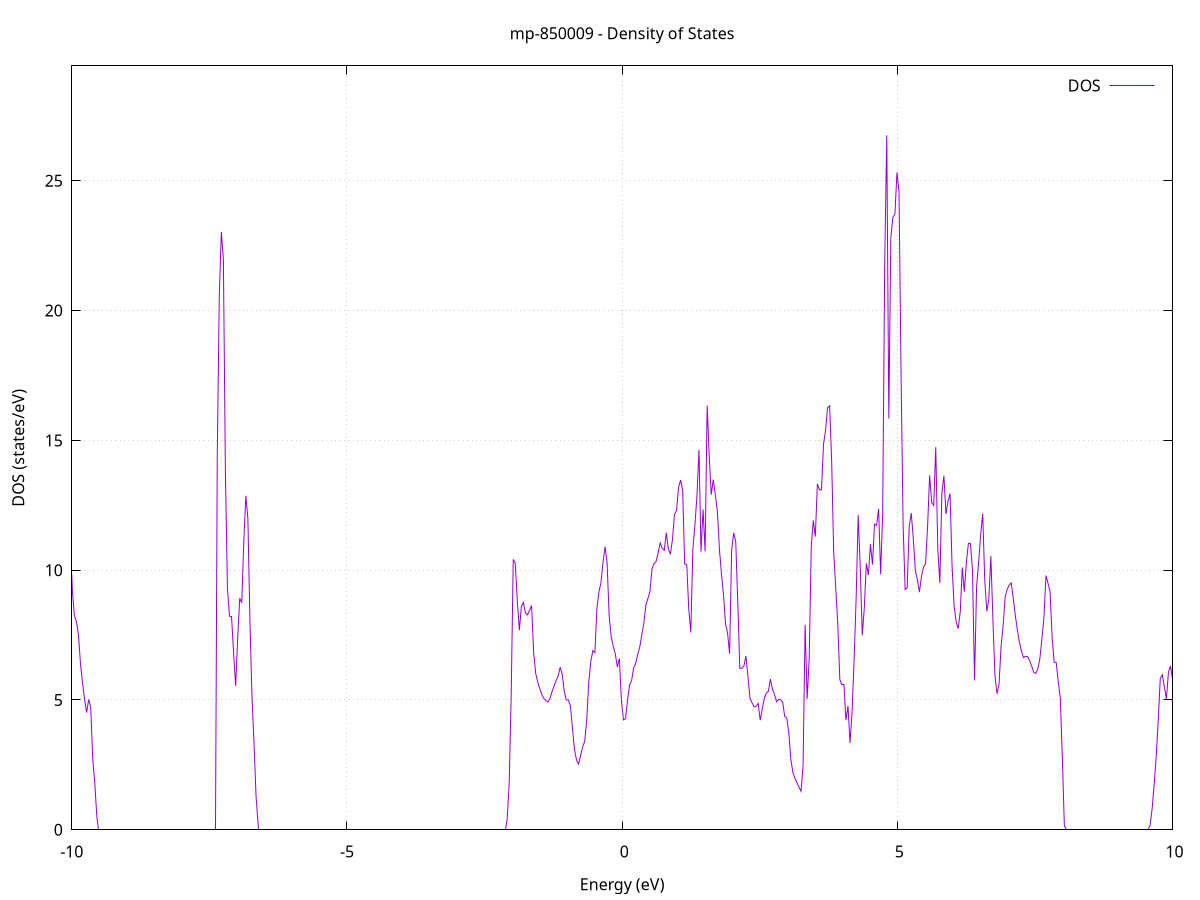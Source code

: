 set title 'mp-850009 - Density of States'
set xlabel 'Energy (eV)'
set ylabel 'DOS (states/eV)'
set grid
set xrange [-10:10]
set yrange [0:29.426]
set xzeroaxis lt -1
set terminal png size 800,600
set output 'mp-850009_dos_gnuplot.png'
plot '-' using 1:2 with lines title 'DOS'
-51.157800 0.000000
-51.120700 0.000000
-51.083600 0.000000
-51.046500 0.000000
-51.009400 0.000000
-50.972300 0.000000
-50.935200 0.000000
-50.898100 0.000000
-50.861100 0.000000
-50.824000 0.000000
-50.786900 0.000000
-50.749800 0.000000
-50.712700 0.000000
-50.675600 0.000000
-50.638500 0.000000
-50.601400 0.000000
-50.564300 0.000000
-50.527300 0.000000
-50.490200 0.000000
-50.453100 0.000000
-50.416000 0.000000
-50.378900 0.000000
-50.341800 0.000000
-50.304700 0.000000
-50.267600 0.000000
-50.230600 0.000000
-50.193500 0.000000
-50.156400 0.000000
-50.119300 0.000000
-50.082200 0.000000
-50.045100 0.000000
-50.008000 0.000000
-49.970900 0.000000
-49.933800 0.000000
-49.896800 0.000000
-49.859700 0.000000
-49.822600 0.000000
-49.785500 0.000000
-49.748400 0.000000
-49.711300 0.000000
-49.674200 0.000000
-49.637100 0.000000
-49.600100 0.000000
-49.563000 0.000000
-49.525900 0.000000
-49.488800 0.000000
-49.451700 0.000000
-49.414600 0.000000
-49.377500 0.000000
-49.340400 0.000000
-49.303300 0.000000
-49.266300 0.000000
-49.229200 0.000000
-49.192100 0.000000
-49.155000 0.000000
-49.117900 0.000000
-49.080800 0.000000
-49.043700 0.000000
-49.006600 0.000000
-48.969600 0.000000
-48.932500 0.000000
-48.895400 0.000000
-48.858300 0.000000
-48.821200 0.000000
-48.784100 0.000000
-48.747000 0.000000
-48.709900 0.000000
-48.672900 0.000000
-48.635800 0.000000
-48.598700 0.000000
-48.561600 0.000000
-48.524500 0.000000
-48.487400 0.000000
-48.450300 0.000000
-48.413200 0.000000
-48.376100 0.000000
-48.339100 0.000000
-48.302000 0.000000
-48.264900 0.000000
-48.227800 0.000000
-48.190700 0.000000
-48.153600 0.000000
-48.116500 0.000000
-48.079400 0.000000
-48.042400 0.000000
-48.005300 0.000000
-47.968200 0.000000
-47.931100 0.000000
-47.894000 0.000000
-47.856900 0.000000
-47.819800 0.000000
-47.782700 410.278800
-47.745600 0.000000
-47.708600 0.000000
-47.671500 0.000000
-47.634400 0.000000
-47.597300 0.000000
-47.560200 0.000000
-47.523100 0.000000
-47.486000 0.000000
-47.448900 0.000000
-47.411900 0.000000
-47.374800 0.000000
-47.337700 0.000000
-47.300600 0.000000
-47.263500 0.000000
-47.226400 0.000000
-47.189300 0.000000
-47.152200 0.000000
-47.115200 0.000000
-47.078100 0.000000
-47.041000 0.000000
-47.003900 0.000000
-46.966800 0.000000
-46.929700 0.000000
-46.892600 0.000000
-46.855500 0.000000
-46.818400 0.000000
-46.781400 0.000000
-46.744300 0.000000
-46.707200 0.000000
-46.670100 0.000000
-46.633000 0.000000
-46.595900 0.000000
-46.558800 0.000000
-46.521700 0.000000
-46.484700 0.000000
-46.447600 0.000000
-46.410500 0.000000
-46.373400 0.000000
-46.336300 0.000000
-46.299200 0.000000
-46.262100 0.000000
-46.225000 0.000000
-46.187900 0.000000
-46.150900 0.000000
-46.113800 0.000000
-46.076700 0.000000
-46.039600 0.000000
-46.002500 0.000000
-45.965400 0.000000
-45.928300 0.000000
-45.891200 0.000000
-45.854200 0.000000
-45.817100 0.000000
-45.780000 0.000000
-45.742900 0.000000
-45.705800 0.000000
-45.668700 0.000000
-45.631600 0.000000
-45.594500 0.000000
-45.557400 0.000000
-45.520400 0.000000
-45.483300 0.000000
-45.446200 0.000000
-45.409100 0.000000
-45.372000 0.000000
-45.334900 0.000000
-45.297800 0.000000
-45.260700 0.000000
-45.223700 0.000000
-45.186600 0.000000
-45.149500 0.000000
-45.112400 0.000000
-45.075300 0.000000
-45.038200 0.000000
-45.001100 0.000000
-44.964000 0.000000
-44.927000 0.000000
-44.889900 0.000000
-44.852800 0.000000
-44.815700 0.000000
-44.778600 0.000000
-44.741500 0.000000
-44.704400 0.000000
-44.667300 0.000000
-44.630200 0.000000
-44.593200 0.000000
-44.556100 0.000000
-44.519000 0.000000
-44.481900 0.000000
-44.444800 0.000000
-44.407700 0.000000
-44.370600 0.000000
-44.333500 0.000000
-44.296500 0.000000
-44.259400 0.000000
-44.222300 0.000000
-44.185200 0.000000
-44.148100 0.000000
-44.111000 0.000000
-44.073900 0.000000
-44.036800 0.000000
-43.999700 0.000000
-43.962700 0.000000
-43.925600 0.000000
-43.888500 0.000000
-43.851400 0.000000
-43.814300 0.000000
-43.777200 0.000000
-43.740100 0.000000
-43.703000 0.000000
-43.666000 0.000000
-43.628900 0.000000
-43.591800 0.000000
-43.554700 0.000000
-43.517600 0.000000
-43.480500 0.000000
-43.443400 0.000000
-43.406300 0.000000
-43.369300 0.000000
-43.332200 0.000000
-43.295100 0.000000
-43.258000 0.000000
-43.220900 0.000000
-43.183800 0.000000
-43.146700 0.000000
-43.109600 0.000000
-43.072500 0.000000
-43.035500 0.000000
-42.998400 0.000000
-42.961300 0.000000
-42.924200 0.000000
-42.887100 0.000000
-42.850000 0.000000
-42.812900 0.000000
-42.775800 0.000000
-42.738800 0.000000
-42.701700 0.000000
-42.664600 0.000000
-42.627500 0.000000
-42.590400 0.000000
-42.553300 0.000000
-42.516200 0.000000
-42.479100 0.000000
-42.442000 0.000000
-42.405000 0.000000
-42.367900 0.000000
-42.330800 0.000000
-42.293700 0.000000
-42.256600 0.000000
-42.219500 0.000000
-42.182400 0.000000
-42.145300 0.000000
-42.108300 0.000000
-42.071200 0.000000
-42.034100 0.000000
-41.997000 0.000000
-41.959900 0.000000
-41.922800 0.000000
-41.885700 0.000000
-41.848600 0.000000
-41.811500 0.000000
-41.774500 0.000000
-41.737400 0.000000
-41.700300 0.000000
-41.663200 0.000000
-41.626100 0.000000
-41.589000 0.000000
-41.551900 0.000000
-41.514800 0.000000
-41.477800 0.000000
-41.440700 0.000000
-41.403600 0.000000
-41.366500 0.000000
-41.329400 0.000000
-41.292300 0.000000
-41.255200 0.000000
-41.218100 0.000000
-41.181100 0.000000
-41.144000 0.000000
-41.106900 0.000000
-41.069800 0.000000
-41.032700 0.000000
-40.995600 0.000000
-40.958500 0.000000
-40.921400 0.000000
-40.884300 0.000000
-40.847300 0.000000
-40.810200 0.000000
-40.773100 0.000000
-40.736000 0.000000
-40.698900 0.000000
-40.661800 0.000000
-40.624700 0.000000
-40.587600 0.000000
-40.550600 0.000000
-40.513500 0.000000
-40.476400 0.000000
-40.439300 0.000000
-40.402200 0.000000
-40.365100 0.000000
-40.328000 0.000000
-40.290900 0.000000
-40.253800 0.000000
-40.216800 0.000000
-40.179700 0.000000
-40.142600 0.000000
-40.105500 0.000000
-40.068400 0.000000
-40.031300 0.000000
-39.994200 0.000000
-39.957100 0.000000
-39.920100 0.000000
-39.883000 0.000000
-39.845900 0.000000
-39.808800 0.000000
-39.771700 0.000000
-39.734600 0.000000
-39.697500 0.000000
-39.660400 0.000000
-39.623300 0.000000
-39.586300 0.000000
-39.549200 0.000000
-39.512100 0.000000
-39.475000 0.000000
-39.437900 0.000000
-39.400800 0.000000
-39.363700 0.000000
-39.326600 0.000000
-39.289600 0.000000
-39.252500 0.000000
-39.215400 0.000000
-39.178300 0.000000
-39.141200 0.000000
-39.104100 0.000000
-39.067000 0.000000
-39.029900 0.000000
-38.992900 0.000000
-38.955800 0.000000
-38.918700 0.000000
-38.881600 0.000000
-38.844500 0.000000
-38.807400 0.000000
-38.770300 0.000000
-38.733200 0.000000
-38.696100 0.000000
-38.659100 0.000000
-38.622000 0.000000
-38.584900 0.000000
-38.547800 0.000000
-38.510700 0.000000
-38.473600 0.000000
-38.436500 0.000000
-38.399400 0.000000
-38.362400 0.000000
-38.325300 0.000000
-38.288200 0.000000
-38.251100 0.000000
-38.214000 0.000000
-38.176900 0.000000
-38.139800 0.000000
-38.102700 0.000000
-38.065600 0.000000
-38.028600 0.000000
-37.991500 0.000000
-37.954400 0.000000
-37.917300 0.000000
-37.880200 0.000000
-37.843100 0.000000
-37.806000 0.000000
-37.768900 0.000000
-37.731900 0.000000
-37.694800 0.000000
-37.657700 0.000000
-37.620600 0.000000
-37.583500 0.000000
-37.546400 0.000000
-37.509300 0.000000
-37.472200 0.000000
-37.435200 0.000000
-37.398100 0.000000
-37.361000 0.000000
-37.323900 0.000000
-37.286800 0.000000
-37.249700 0.000000
-37.212600 0.000000
-37.175500 0.000000
-37.138400 0.000000
-37.101400 0.000000
-37.064300 0.000000
-37.027200 0.000000
-36.990100 0.000000
-36.953000 0.000000
-36.915900 0.000000
-36.878800 0.000000
-36.841700 0.000000
-36.804700 0.000000
-36.767600 0.000000
-36.730500 0.000000
-36.693400 0.000000
-36.656300 0.000000
-36.619200 0.000000
-36.582100 0.000000
-36.545000 0.000000
-36.507900 0.000000
-36.470900 0.000000
-36.433800 0.000000
-36.396700 0.000000
-36.359600 0.000000
-36.322500 0.000000
-36.285400 0.000000
-36.248300 0.000000
-36.211200 0.000000
-36.174200 0.000000
-36.137100 0.000000
-36.100000 0.000000
-36.062900 0.000000
-36.025800 0.000000
-35.988700 0.000000
-35.951600 0.000000
-35.914500 0.000000
-35.877400 0.000000
-35.840400 0.000000
-35.803300 0.000000
-35.766200 0.000000
-35.729100 0.000000
-35.692000 0.000000
-35.654900 0.000000
-35.617800 0.000000
-35.580700 0.000000
-35.543700 0.000000
-35.506600 0.000000
-35.469500 0.000000
-35.432400 0.000000
-35.395300 0.000000
-35.358200 0.000000
-35.321100 0.000000
-35.284000 0.000000
-35.247000 0.000000
-35.209900 0.000000
-35.172800 0.000000
-35.135700 0.000000
-35.098600 0.000000
-35.061500 0.000000
-35.024400 0.000000
-34.987300 0.000000
-34.950200 0.000000
-34.913200 0.000000
-34.876100 0.000000
-34.839000 0.000000
-34.801900 0.000000
-34.764800 0.000000
-34.727700 0.000000
-34.690600 0.000000
-34.653500 0.000000
-34.616500 0.000000
-34.579400 0.000000
-34.542300 0.000000
-34.505200 0.000000
-34.468100 0.000000
-34.431000 0.000000
-34.393900 0.000000
-34.356800 0.000000
-34.319700 0.000000
-34.282700 0.000000
-34.245600 0.000000
-34.208500 0.000000
-34.171400 0.000000
-34.134300 0.000000
-34.097200 0.000000
-34.060100 0.000000
-34.023000 0.000000
-33.986000 0.000000
-33.948900 0.000000
-33.911800 0.000000
-33.874700 0.000000
-33.837600 0.000000
-33.800500 0.000000
-33.763400 0.000000
-33.726300 0.000000
-33.689300 0.000000
-33.652200 0.000000
-33.615100 0.000000
-33.578000 0.000000
-33.540900 0.000000
-33.503800 0.000000
-33.466700 0.000000
-33.429600 0.000000
-33.392500 0.000000
-33.355500 0.000000
-33.318400 0.000000
-33.281300 0.000000
-33.244200 0.000000
-33.207100 0.000000
-33.170000 0.000000
-33.132900 0.000000
-33.095800 0.000000
-33.058800 0.000000
-33.021700 0.000000
-32.984600 0.000000
-32.947500 0.000000
-32.910400 0.000000
-32.873300 0.000000
-32.836200 0.000000
-32.799100 0.000000
-32.762000 0.000000
-32.725000 0.000000
-32.687900 0.000000
-32.650800 0.000000
-32.613700 0.000000
-32.576600 0.000000
-32.539500 0.000000
-32.502400 0.000000
-32.465300 0.000000
-32.428300 0.000000
-32.391200 0.000000
-32.354100 0.000000
-32.317000 0.000000
-32.279900 0.000000
-32.242800 0.000000
-32.205700 0.000000
-32.168600 0.000000
-32.131500 0.000000
-32.094500 0.000000
-32.057400 0.000000
-32.020300 0.000000
-31.983200 0.000000
-31.946100 0.000000
-31.909000 0.000000
-31.871900 0.000000
-31.834800 0.000000
-31.797800 0.000000
-31.760700 0.000000
-31.723600 0.000000
-31.686500 0.000000
-31.649400 0.000000
-31.612300 0.000000
-31.575200 0.000000
-31.538100 0.000000
-31.501100 0.000000
-31.464000 0.000000
-31.426900 0.000000
-31.389800 0.000000
-31.352700 0.000000
-31.315600 0.000000
-31.278500 0.000000
-31.241400 0.000000
-31.204300 0.000000
-31.167300 0.000000
-31.130200 0.000000
-31.093100 0.000000
-31.056000 0.000000
-31.018900 0.000000
-30.981800 0.000000
-30.944700 0.000000
-30.907600 0.000000
-30.870600 0.000000
-30.833500 0.000000
-30.796400 0.000000
-30.759300 0.000000
-30.722200 0.000000
-30.685100 0.000000
-30.648000 0.000000
-30.610900 0.000000
-30.573800 0.000000
-30.536800 0.000000
-30.499700 0.000000
-30.462600 0.000000
-30.425500 0.000000
-30.388400 0.000000
-30.351300 0.000000
-30.314200 0.000000
-30.277100 0.000000
-30.240100 0.000000
-30.203000 0.000000
-30.165900 0.000000
-30.128800 0.000000
-30.091700 0.000000
-30.054600 0.000000
-30.017500 0.000000
-29.980400 0.000000
-29.943300 0.000000
-29.906300 0.000000
-29.869200 0.000000
-29.832100 0.000000
-29.795000 0.000000
-29.757900 0.000000
-29.720800 0.000000
-29.683700 0.000000
-29.646600 0.000000
-29.609600 0.000000
-29.572500 0.000000
-29.535400 0.000000
-29.498300 0.000000
-29.461200 0.000000
-29.424100 0.000000
-29.387000 0.000000
-29.349900 0.000000
-29.312900 0.000000
-29.275800 0.000000
-29.238700 0.000000
-29.201600 0.000000
-29.164500 0.000000
-29.127400 0.000000
-29.090300 0.000000
-29.053200 0.000000
-29.016100 0.000000
-28.979100 0.000000
-28.942000 0.000000
-28.904900 0.000000
-28.867800 0.000000
-28.830700 0.000000
-28.793600 0.000000
-28.756500 0.000000
-28.719400 0.000000
-28.682400 0.000000
-28.645300 0.000000
-28.608200 0.000000
-28.571100 0.000000
-28.534000 0.000000
-28.496900 0.000000
-28.459800 0.000000
-28.422700 0.000000
-28.385600 0.000000
-28.348600 0.000000
-28.311500 0.000000
-28.274400 0.000000
-28.237300 0.000000
-28.200200 0.000000
-28.163100 0.000000
-28.126000 0.000000
-28.088900 0.000000
-28.051900 0.000000
-28.014800 0.000000
-27.977700 0.000000
-27.940600 0.000000
-27.903500 0.000000
-27.866400 0.000000
-27.829300 0.000000
-27.792200 0.000000
-27.755200 0.000000
-27.718100 0.000000
-27.681000 0.000000
-27.643900 0.000000
-27.606800 0.000000
-27.569700 0.000000
-27.532600 0.000000
-27.495500 0.000000
-27.458400 0.000000
-27.421400 0.000000
-27.384300 0.000000
-27.347200 0.000000
-27.310100 0.000000
-27.273000 0.000000
-27.235900 0.000000
-27.198800 0.000000
-27.161700 0.000000
-27.124700 0.000000
-27.087600 0.000000
-27.050500 0.000000
-27.013400 0.000000
-26.976300 0.000000
-26.939200 0.000000
-26.902100 0.000000
-26.865000 0.000000
-26.827900 0.000000
-26.790900 0.000000
-26.753800 0.000000
-26.716700 0.000000
-26.679600 0.000000
-26.642500 0.000000
-26.605400 0.000000
-26.568300 0.000000
-26.531200 0.000000
-26.494200 0.000000
-26.457100 0.000000
-26.420000 0.000000
-26.382900 0.000000
-26.345800 0.000000
-26.308700 0.000000
-26.271600 0.000000
-26.234500 0.000000
-26.197400 0.000000
-26.160400 0.000000
-26.123300 0.000000
-26.086200 0.000000
-26.049100 0.000000
-26.012000 0.000000
-25.974900 0.000000
-25.937800 0.000000
-25.900700 0.000000
-25.863700 0.000000
-25.826600 0.000000
-25.789500 0.000000
-25.752400 0.000000
-25.715300 0.000000
-25.678200 0.000000
-25.641100 0.000000
-25.604000 0.000000
-25.567000 0.000000
-25.529900 0.000000
-25.492800 0.000000
-25.455700 0.000000
-25.418600 0.000000
-25.381500 0.000000
-25.344400 0.000000
-25.307300 0.000000
-25.270200 0.000000
-25.233200 0.000000
-25.196100 0.000000
-25.159000 0.000000
-25.121900 0.000000
-25.084800 0.000000
-25.047700 0.000000
-25.010600 0.000000
-24.973500 0.000000
-24.936500 0.000000
-24.899400 0.000000
-24.862300 0.000000
-24.825200 0.000000
-24.788100 0.000000
-24.751000 0.000000
-24.713900 0.000000
-24.676800 0.000000
-24.639700 0.000000
-24.602700 0.000000
-24.565600 0.000000
-24.528500 0.000000
-24.491400 0.000000
-24.454300 0.000000
-24.417200 0.000000
-24.380100 0.000000
-24.343000 0.000000
-24.306000 0.000000
-24.268900 0.000000
-24.231800 0.000000
-24.194700 0.000000
-24.157600 0.000000
-24.120500 0.000000
-24.083400 0.000000
-24.046300 0.000000
-24.009300 0.000000
-23.972200 0.000000
-23.935100 0.000000
-23.898000 0.000000
-23.860900 0.000000
-23.823800 0.000000
-23.786700 0.000000
-23.749600 0.000000
-23.712500 0.000000
-23.675500 0.000000
-23.638400 0.000000
-23.601300 0.000000
-23.564200 0.000000
-23.527100 0.000000
-23.490000 0.000000
-23.452900 0.000000
-23.415800 0.000000
-23.378800 0.000000
-23.341700 0.000000
-23.304600 0.000000
-23.267500 0.000000
-23.230400 0.000000
-23.193300 0.000000
-23.156200 0.000000
-23.119100 0.000000
-23.082000 0.000000
-23.045000 0.000000
-23.007900 0.000000
-22.970800 0.000000
-22.933700 0.000000
-22.896600 0.000000
-22.859500 0.000000
-22.822400 0.000000
-22.785300 0.000000
-22.748300 0.000000
-22.711200 0.000000
-22.674100 0.000000
-22.637000 0.000000
-22.599900 0.000000
-22.562800 0.000000
-22.525700 0.000000
-22.488600 0.000000
-22.451500 0.000000
-22.414500 0.000000
-22.377400 0.000000
-22.340300 0.000000
-22.303200 0.000000
-22.266100 0.000000
-22.229000 0.000000
-22.191900 0.000000
-22.154800 0.000000
-22.117800 0.000000
-22.080700 0.000000
-22.043600 0.000000
-22.006500 0.000000
-21.969400 0.000000
-21.932300 0.000000
-21.895200 0.000000
-21.858100 0.000000
-21.821100 0.000000
-21.784000 0.000000
-21.746900 0.000000
-21.709800 0.000000
-21.672700 0.000000
-21.635600 0.000000
-21.598500 0.000000
-21.561400 0.000000
-21.524300 0.000000
-21.487300 0.000000
-21.450200 0.000000
-21.413100 0.000000
-21.376000 0.000000
-21.338900 0.000000
-21.301800 0.000000
-21.264700 0.000000
-21.227600 0.000000
-21.190600 0.000000
-21.153500 0.000000
-21.116400 0.000000
-21.079300 0.000000
-21.042200 0.000000
-21.005100 0.000000
-20.968000 0.000000
-20.930900 0.000000
-20.893800 0.000000
-20.856800 0.000000
-20.819700 0.000000
-20.782600 0.000000
-20.745500 0.000000
-20.708400 0.000000
-20.671300 0.000000
-20.634200 0.000000
-20.597100 0.000000
-20.560100 0.000000
-20.523000 0.000000
-20.485900 0.000000
-20.448800 0.000000
-20.411700 0.000000
-20.374600 0.000000
-20.337500 0.000000
-20.300400 0.000000
-20.263400 0.000000
-20.226300 0.000000
-20.189200 0.000000
-20.152100 0.000000
-20.115000 0.000000
-20.077900 0.000000
-20.040800 0.000000
-20.003700 0.000000
-19.966600 0.000000
-19.929600 0.000000
-19.892500 0.000000
-19.855400 0.000000
-19.818300 0.000000
-19.781200 0.000000
-19.744100 0.000000
-19.707000 0.000000
-19.669900 0.000000
-19.632900 0.000000
-19.595800 0.000000
-19.558700 0.000000
-19.521600 0.000000
-19.484500 0.000000
-19.447400 0.000000
-19.410300 0.000000
-19.373200 0.000000
-19.336100 0.000000
-19.299100 0.000000
-19.262000 0.000000
-19.224900 0.000000
-19.187800 0.000000
-19.150700 0.000000
-19.113600 0.000000
-19.076500 0.000000
-19.039400 0.000000
-19.002400 0.000000
-18.965300 0.000000
-18.928200 0.000000
-18.891100 0.000000
-18.854000 0.000000
-18.816900 0.000000
-18.779800 0.000000
-18.742700 0.000000
-18.705600 0.000000
-18.668600 0.000000
-18.631500 0.000000
-18.594400 0.000000
-18.557300 0.000000
-18.520200 0.000000
-18.483100 0.000000
-18.446000 0.000000
-18.408900 0.000000
-18.371900 0.000000
-18.334800 0.000000
-18.297700 0.000000
-18.260600 0.000000
-18.223500 0.000000
-18.186400 0.000000
-18.149300 0.000000
-18.112200 0.000000
-18.075200 0.000000
-18.038100 0.000000
-18.001000 0.000000
-17.963900 0.000000
-17.926800 0.000000
-17.889700 0.000000
-17.852600 0.000000
-17.815500 0.000000
-17.778400 0.000000
-17.741400 0.000000
-17.704300 0.000000
-17.667200 0.000000
-17.630100 0.000000
-17.593000 0.000000
-17.555900 0.000000
-17.518800 0.000000
-17.481700 0.000000
-17.444700 0.000000
-17.407600 0.000000
-17.370500 0.000000
-17.333400 0.000000
-17.296300 0.000000
-17.259200 0.000000
-17.222100 0.000000
-17.185000 0.000000
-17.147900 0.000000
-17.110900 0.000000
-17.073800 0.000000
-17.036700 0.000000
-16.999600 0.000000
-16.962500 0.000000
-16.925400 0.000000
-16.888300 0.000000
-16.851200 0.000000
-16.814200 0.000000
-16.777100 0.000000
-16.740000 0.000000
-16.702900 0.000000
-16.665800 0.000000
-16.628700 0.000000
-16.591600 0.000000
-16.554500 0.000000
-16.517400 0.000000
-16.480400 0.000000
-16.443300 0.000000
-16.406200 0.000000
-16.369100 0.000000
-16.332000 0.000000
-16.294900 0.000000
-16.257800 0.000000
-16.220700 0.000000
-16.183700 0.000000
-16.146600 0.000000
-16.109500 0.000000
-16.072400 0.000000
-16.035300 0.000000
-15.998200 0.000000
-15.961100 0.000000
-15.924000 0.000000
-15.887000 0.000000
-15.849900 0.000000
-15.812800 0.000000
-15.775700 0.000000
-15.738600 0.000000
-15.701500 0.000000
-15.664400 0.000000
-15.627300 0.000000
-15.590200 0.000000
-15.553200 0.000000
-15.516100 0.000000
-15.479000 0.000000
-15.441900 0.000000
-15.404800 0.000000
-15.367700 0.000000
-15.330600 0.000000
-15.293500 0.000000
-15.256500 0.000000
-15.219400 0.000000
-15.182300 0.000000
-15.145200 0.000000
-15.108100 0.000000
-15.071000 0.000000
-15.033900 0.000000
-14.996800 0.000000
-14.959700 0.000000
-14.922700 0.000000
-14.885600 0.000000
-14.848500 0.000000
-14.811400 0.000000
-14.774300 0.000000
-14.737200 0.000000
-14.700100 0.000000
-14.663000 0.000000
-14.626000 0.000000
-14.588900 0.000000
-14.551800 0.000000
-14.514700 0.000000
-14.477600 0.000000
-14.440500 0.000000
-14.403400 0.000000
-14.366300 0.000000
-14.329300 0.000000
-14.292200 0.000000
-14.255100 0.000000
-14.218000 0.000000
-14.180900 0.000000
-14.143800 0.000000
-14.106700 0.000000
-14.069600 0.000000
-14.032500 0.000000
-13.995500 0.000000
-13.958400 0.000000
-13.921300 0.000000
-13.884200 0.000000
-13.847100 0.000000
-13.810000 0.000000
-13.772900 0.000000
-13.735800 0.000000
-13.698800 0.000000
-13.661700 0.000000
-13.624600 0.000000
-13.587500 0.000000
-13.550400 0.000000
-13.513300 0.000000
-13.476200 0.000000
-13.439100 0.000000
-13.402000 0.000000
-13.365000 0.000000
-13.327900 0.000000
-13.290800 0.000000
-13.253700 0.000000
-13.216600 0.000000
-13.179500 0.000000
-13.142400 0.000000
-13.105300 0.000000
-13.068300 0.000000
-13.031200 0.000000
-12.994100 0.000000
-12.957000 0.000000
-12.919900 0.000000
-12.882800 0.000000
-12.845700 0.000000
-12.808600 0.000000
-12.771500 0.000000
-12.734500 0.000000
-12.697400 0.000000
-12.660300 0.000000
-12.623200 0.000000
-12.586100 0.000000
-12.549000 0.000000
-12.511900 0.000000
-12.474800 0.000000
-12.437800 0.000000
-12.400700 0.000000
-12.363600 0.000000
-12.326500 0.000000
-12.289400 0.000000
-12.252300 0.000000
-12.215200 0.000000
-12.178100 0.000000
-12.141100 0.000000
-12.104000 0.000000
-12.066900 0.000000
-12.029800 0.000000
-11.992700 0.000000
-11.955600 0.000000
-11.918500 0.000000
-11.881400 0.000000
-11.844300 0.000000
-11.807300 0.000000
-11.770200 0.000000
-11.733100 0.000000
-11.696000 0.000000
-11.658900 0.000000
-11.621800 0.000000
-11.584700 0.000000
-11.547600 0.000000
-11.510600 0.000000
-11.473500 0.000000
-11.436400 0.000000
-11.399300 0.000000
-11.362200 0.000000
-11.325100 0.000000
-11.288000 0.000000
-11.250900 0.000000
-11.213800 0.000000
-11.176800 0.036500
-11.139700 0.807500
-11.102600 1.451300
-11.065500 2.067200
-11.028400 2.203100
-10.991300 2.268600
-10.954200 2.317000
-10.917100 2.331300
-10.880100 2.270300
-10.843000 2.334300
-10.805900 2.421800
-10.768800 2.514500
-10.731700 2.558300
-10.694600 2.579600
-10.657500 2.598600
-10.620400 2.668100
-10.583400 2.762900
-10.546300 2.883600
-10.509200 2.943600
-10.472100 2.970300
-10.435000 3.971700
-10.397900 4.836300
-10.360800 5.943200
-10.323700 7.042000
-10.286600 7.292200
-10.249600 8.509100
-10.212500 10.456700
-10.175400 8.385500
-10.138300 6.257100
-10.101200 8.819700
-10.064100 18.491600
-10.027000 11.451300
-9.989900 9.236900
-9.952900 8.237200
-9.915800 8.014000
-9.878700 7.495500
-9.841600 6.377800
-9.804500 5.644500
-9.767400 5.020100
-9.730300 4.515300
-9.693200 5.019000
-9.656100 4.713600
-9.619100 2.711200
-9.582000 1.792000
-9.544900 0.511200
-9.507800 0.000000
-9.470700 0.000000
-9.433600 0.000000
-9.396500 0.000000
-9.359400 0.000000
-9.322400 0.000000
-9.285300 0.000000
-9.248200 0.000000
-9.211100 0.000000
-9.174000 0.000000
-9.136900 0.000000
-9.099800 0.000000
-9.062700 0.000000
-9.025600 0.000000
-8.988600 0.000000
-8.951500 0.000000
-8.914400 0.000000
-8.877300 0.000000
-8.840200 0.000000
-8.803100 0.000000
-8.766000 0.000000
-8.728900 0.000000
-8.691900 0.000000
-8.654800 0.000000
-8.617700 0.000000
-8.580600 0.000000
-8.543500 0.000000
-8.506400 0.000000
-8.469300 0.000000
-8.432200 0.000000
-8.395200 0.000000
-8.358100 0.000000
-8.321000 0.000000
-8.283900 0.000000
-8.246800 0.000000
-8.209700 0.000000
-8.172600 0.000000
-8.135500 0.000000
-8.098400 0.000000
-8.061400 0.000000
-8.024300 0.000000
-7.987200 0.000000
-7.950100 0.000000
-7.913000 0.000000
-7.875900 0.000000
-7.838800 0.000000
-7.801700 0.000000
-7.764700 0.000000
-7.727600 0.000000
-7.690500 0.000000
-7.653400 0.000000
-7.616300 0.000000
-7.579200 0.000000
-7.542100 0.000000
-7.505000 0.000000
-7.467900 0.000000
-7.430900 0.000000
-7.393800 0.000000
-7.356700 14.459200
-7.319600 20.591600
-7.282500 23.031900
-7.245400 21.969500
-7.208300 13.665600
-7.171200 9.261500
-7.134200 8.226000
-7.097100 8.213100
-7.060000 6.812300
-7.022900 5.540800
-6.985800 7.371300
-6.948700 8.916500
-6.911600 8.746500
-6.874500 11.136300
-6.837400 12.864900
-6.800400 11.988700
-6.763300 8.045800
-6.726200 5.134000
-6.689100 3.347900
-6.652000 1.294500
-6.614900 0.000000
-6.577800 0.000000
-6.540700 0.000000
-6.503700 0.000000
-6.466600 0.000000
-6.429500 0.000000
-6.392400 0.000000
-6.355300 0.000000
-6.318200 0.000000
-6.281100 0.000000
-6.244000 0.000000
-6.207000 0.000000
-6.169900 0.000000
-6.132800 0.000000
-6.095700 0.000000
-6.058600 0.000000
-6.021500 0.000000
-5.984400 0.000000
-5.947300 0.000000
-5.910200 0.000000
-5.873200 0.000000
-5.836100 0.000000
-5.799000 0.000000
-5.761900 0.000000
-5.724800 0.000000
-5.687700 0.000000
-5.650600 0.000000
-5.613500 0.000000
-5.576500 0.000000
-5.539400 0.000000
-5.502300 0.000000
-5.465200 0.000000
-5.428100 0.000000
-5.391000 0.000000
-5.353900 0.000000
-5.316800 0.000000
-5.279700 0.000000
-5.242700 0.000000
-5.205600 0.000000
-5.168500 0.000000
-5.131400 0.000000
-5.094300 0.000000
-5.057200 0.000000
-5.020100 0.000000
-4.983000 0.000000
-4.946000 0.000000
-4.908900 0.000000
-4.871800 0.000000
-4.834700 0.000000
-4.797600 0.000000
-4.760500 0.000000
-4.723400 0.000000
-4.686300 0.000000
-4.649300 0.000000
-4.612200 0.000000
-4.575100 0.000000
-4.538000 0.000000
-4.500900 0.000000
-4.463800 0.000000
-4.426700 0.000000
-4.389600 0.000000
-4.352500 0.000000
-4.315500 0.000000
-4.278400 0.000000
-4.241300 0.000000
-4.204200 0.000000
-4.167100 0.000000
-4.130000 0.000000
-4.092900 0.000000
-4.055800 0.000000
-4.018800 0.000000
-3.981700 0.000000
-3.944600 0.000000
-3.907500 0.000000
-3.870400 0.000000
-3.833300 0.000000
-3.796200 0.000000
-3.759100 0.000000
-3.722000 0.000000
-3.685000 0.000000
-3.647900 0.000000
-3.610800 0.000000
-3.573700 0.000000
-3.536600 0.000000
-3.499500 0.000000
-3.462400 0.000000
-3.425300 0.000000
-3.388300 0.000000
-3.351200 0.000000
-3.314100 0.000000
-3.277000 0.000000
-3.239900 0.000000
-3.202800 0.000000
-3.165700 0.000000
-3.128600 0.000000
-3.091500 0.000000
-3.054500 0.000000
-3.017400 0.000000
-2.980300 0.000000
-2.943200 0.000000
-2.906100 0.000000
-2.869000 0.000000
-2.831900 0.000000
-2.794800 0.000000
-2.757800 0.000000
-2.720700 0.000000
-2.683600 0.000000
-2.646500 0.000000
-2.609400 0.000000
-2.572300 0.000000
-2.535200 0.000000
-2.498100 0.000000
-2.461100 0.000000
-2.424000 0.000000
-2.386900 0.000000
-2.349800 0.000000
-2.312700 0.000000
-2.275600 0.000000
-2.238500 0.000000
-2.201400 0.000000
-2.164300 0.000000
-2.127300 0.000000
-2.090200 0.374100
-2.053100 1.753500
-2.016000 5.162700
-1.978900 10.415100
-1.941800 10.264300
-1.904700 8.813400
-1.867600 7.685700
-1.830600 8.611400
-1.793500 8.753900
-1.756400 8.351700
-1.719300 8.275900
-1.682200 8.454600
-1.645100 8.637900
-1.608000 6.828400
-1.570900 6.024800
-1.533800 5.686100
-1.496800 5.441400
-1.459700 5.211800
-1.422600 5.057300
-1.385500 4.973600
-1.348400 4.923900
-1.311300 5.051600
-1.274200 5.322600
-1.237100 5.538000
-1.200100 5.747300
-1.163000 5.919800
-1.125900 6.261700
-1.088800 5.987700
-1.051700 5.336900
-1.014600 5.003400
-0.977500 5.003000
-0.940400 4.768400
-0.903400 3.937900
-0.866300 3.100700
-0.829200 2.687300
-0.792100 2.528100
-0.755000 2.856500
-0.717900 3.202000
-0.680800 3.396000
-0.643700 4.230200
-0.606600 5.682200
-0.569600 6.480900
-0.532500 6.902100
-0.495400 6.823500
-0.458300 8.531900
-0.421200 9.176100
-0.384100 9.525900
-0.347000 10.321900
-0.309900 10.903800
-0.272900 10.257400
-0.235800 8.222900
-0.198700 7.435800
-0.161600 7.063900
-0.124500 6.781800
-0.087400 6.275200
-0.050300 6.595400
-0.013200 4.978200
0.023900 4.231700
0.060900 4.274200
0.098000 4.979700
0.135100 5.578200
0.172200 5.749000
0.209300 6.244800
0.246400 6.409600
0.283500 6.758800
0.320600 7.044200
0.357600 7.519100
0.394700 7.964200
0.431800 8.665500
0.468900 8.909400
0.506000 9.183000
0.543100 10.062300
0.580200 10.257300
0.617300 10.336700
0.654400 10.673200
0.691400 11.049000
0.728500 10.843900
0.765600 10.768200
0.802700 11.444500
0.839800 10.822000
0.876900 10.611800
0.914000 11.174300
0.951100 12.140500
0.988100 12.305000
1.025200 13.186500
1.062300 13.472400
1.099400 13.072400
1.136500 10.238100
1.173600 10.221700
1.210700 8.496300
1.247800 7.598300
1.284800 10.806400
1.321900 11.723000
1.359000 12.857200
1.396100 14.641900
1.433200 10.713500
1.470300 12.336700
1.507400 10.724400
1.544500 16.341300
1.581600 14.442100
1.618600 12.909500
1.655700 13.491800
1.692800 12.907300
1.729900 12.271400
1.767000 10.833500
1.804100 9.862900
1.841200 9.072600
1.878300 7.937700
1.915300 7.585800
1.952400 6.779400
1.989500 10.763200
2.026600 11.438300
2.063700 11.106100
2.100800 8.782800
2.137900 6.216200
2.175000 6.223000
2.212100 6.306600
2.249100 6.694300
2.286200 5.901200
2.323300 5.068400
2.360400 4.893600
2.397500 4.733100
2.434600 4.755000
2.471700 4.868700
2.508800 4.222000
2.545800 4.649700
2.582900 5.054900
2.620000 5.265200
2.657100 5.337800
2.694200 5.803200
2.731300 5.412000
2.768400 5.213700
2.805500 4.937000
2.842500 5.020600
2.879600 5.008600
2.916700 4.921900
2.953800 4.369000
2.990900 4.311300
3.028000 3.751400
3.065100 2.724700
3.102200 2.207600
3.139300 1.983300
3.176300 1.817700
3.213400 1.639500
3.250500 1.484300
3.287600 2.461200
3.324700 7.898400
3.361800 5.042200
3.398900 6.591800
3.436000 10.908300
3.473000 11.915400
3.510100 11.294700
3.547200 13.326900
3.584300 13.102600
3.621400 13.088100
3.658500 14.844700
3.695600 15.386000
3.732700 16.259100
3.769800 16.330300
3.806800 14.226100
3.843900 10.684400
3.881000 9.320400
3.918100 7.935100
3.955200 5.783300
3.992300 5.588900
4.029400 5.601200
4.066500 4.220000
4.103500 4.768200
4.140600 3.344800
4.177700 4.525600
4.214800 6.542600
4.251900 8.921100
4.289000 12.129100
4.326100 10.131100
4.363200 7.492000
4.400300 8.550300
4.437300 10.262500
4.474400 9.814200
4.511500 11.002700
4.548600 10.217200
4.585700 11.771300
4.622800 11.724300
4.659900 12.365200
4.697000 9.846000
4.734000 12.208100
4.771100 21.905500
4.808200 26.750800
4.845300 15.841500
4.882400 22.820200
4.919500 23.595000
4.956600 23.717100
4.993700 25.320000
5.030700 24.584400
5.067800 17.586900
5.104900 11.751100
5.142000 9.258600
5.179100 9.317600
5.216200 11.692500
5.253300 12.194400
5.290400 11.217300
5.327500 9.974300
5.364500 9.637100
5.401600 9.153900
5.438700 9.760100
5.475800 10.125000
5.512900 10.238900
5.550000 11.689700
5.587100 13.648600
5.624200 12.608000
5.661200 12.488800
5.698300 14.738900
5.735400 10.823800
5.772500 9.509800
5.809600 12.975200
5.846700 13.636800
5.883800 12.163400
5.920900 12.654400
5.958000 12.953100
5.995000 10.147200
6.032100 8.610100
6.069200 8.012000
6.106300 7.751200
6.143400 8.389600
6.180500 10.108200
6.217600 9.171200
6.254700 10.292400
6.291700 11.035000
6.328800 11.032200
6.365900 9.992300
6.403000 5.752800
6.440100 9.356300
6.477200 10.299100
6.514300 11.360400
6.551400 12.182200
6.588500 9.629100
6.625500 8.413600
6.662600 8.891600
6.699700 10.548700
6.736800 8.093400
6.773900 5.944100
6.811000 5.242100
6.848100 5.598500
6.885200 7.058200
6.922200 7.856700
6.959300 8.969200
6.996400 9.265600
7.033500 9.424700
7.070600 9.511500
7.107700 8.898800
7.144800 8.244200
7.181900 7.689600
7.218900 7.220600
7.256000 6.866000
7.293100 6.631700
7.330200 6.685700
7.367300 6.664500
7.404400 6.517100
7.441500 6.301000
7.478600 6.058400
7.515700 6.022600
7.552700 6.192600
7.589800 6.586900
7.626900 7.359500
7.664000 8.178100
7.701100 9.792700
7.738200 9.498000
7.775300 9.172000
7.812400 7.439500
7.849400 6.458600
7.886500 6.447600
7.923600 5.717300
7.960700 5.082500
7.997800 2.847300
8.034900 0.148800
8.072000 0.000000
8.109100 0.000000
8.146200 0.000000
8.183200 0.000000
8.220300 0.000000
8.257400 0.000000
8.294500 0.000000
8.331600 0.000000
8.368700 0.000000
8.405800 0.000000
8.442900 0.000000
8.479900 0.000000
8.517000 0.000000
8.554100 0.000000
8.591200 0.000000
8.628300 0.000000
8.665400 0.000000
8.702500 0.000000
8.739600 0.000000
8.776600 0.000000
8.813700 0.000000
8.850800 0.000000
8.887900 0.000000
8.925000 0.000000
8.962100 0.000000
8.999200 0.000000
9.036300 0.000000
9.073400 0.000000
9.110400 0.000000
9.147500 0.000000
9.184600 0.000000
9.221700 0.000000
9.258800 0.000000
9.295900 0.000000
9.333000 0.000000
9.370100 0.000000
9.407100 0.000000
9.444200 0.000000
9.481300 0.000000
9.518400 0.000000
9.555500 0.002400
9.592600 0.172400
9.629700 0.800900
9.666800 1.753100
9.703900 2.834400
9.740900 4.209400
9.778000 5.826300
9.815100 5.973000
9.852200 5.505700
9.889300 5.043300
9.926400 6.067600
9.963500 6.308200
10.000600 5.817100
10.037600 5.225700
10.074700 5.418500
10.111800 5.792700
10.148900 6.018400
10.186000 6.334700
10.223100 6.033600
10.260200 5.380600
10.297300 4.753100
10.334400 4.538700
10.371400 4.590400
10.408500 5.152400
10.445600 5.464500
10.482700 6.104100
10.519800 4.752800
10.556900 4.229000
10.594000 4.319800
10.631100 5.789500
10.668100 5.875700
10.705200 5.389500
10.742300 5.447100
10.779400 6.507700
10.816500 6.769000
10.853600 6.784200
10.890700 6.889700
10.927800 7.399400
10.964800 7.935900
11.001900 7.392000
11.039000 7.109200
11.076100 6.971500
11.113200 7.033200
11.150300 7.644900
11.187400 7.992000
11.224500 7.960000
11.261600 7.713800
11.298600 7.814100
11.335700 8.096800
11.372800 8.049700
11.409900 7.620600
11.447000 7.257800
11.484100 6.853400
11.521200 6.619200
11.558300 6.092800
11.595300 5.779100
11.632400 5.483100
11.669500 5.282300
11.706600 5.357500
11.743700 5.587800
11.780800 5.960500
11.817900 6.189600
11.855000 6.470200
11.892100 6.375200
11.929100 6.693500
11.966200 6.259400
12.003300 6.183100
12.040400 5.984600
12.077500 6.026100
12.114600 5.860800
12.151700 5.973800
12.188800 6.006200
12.225800 6.300600
12.262900 6.337400
12.300000 6.427500
12.337100 6.697500
12.374200 7.084200
12.411300 7.603000
12.448400 7.852400
12.485500 8.071100
12.522500 6.899600
12.559600 5.827300
12.596700 5.702000
12.633800 6.017900
12.670900 6.746500
12.708000 7.064900
12.745100 6.746300
12.782200 6.527300
12.819300 6.599200
12.856300 6.766100
12.893400 6.603000
12.930500 6.759400
12.967600 7.290100
13.004700 7.466000
13.041800 7.440800
13.078900 7.041700
13.116000 6.601600
13.153000 6.436600
13.190100 6.255200
13.227200 5.800300
13.264300 5.444800
13.301400 5.260800
13.338500 5.598300
13.375600 5.860300
13.412700 6.179400
13.449800 6.552000
13.486800 6.667000
13.523900 6.673300
13.561000 6.924900
13.598100 6.918100
13.635200 6.914500
13.672300 7.344200
13.709400 7.955300
13.746500 8.147100
13.783500 8.554800
13.820600 8.738200
13.857700 8.780700
13.894800 7.965200
13.931900 7.590700
13.969000 7.666700
14.006100 8.669700
14.043200 9.386000
14.080300 8.374600
14.117300 7.377200
14.154400 6.925200
14.191500 7.195100
14.228600 8.411200
14.265700 8.010400
14.302800 8.266200
14.339900 8.657900
14.377000 8.430700
14.414000 8.348400
14.451100 8.871800
14.488200 9.058000
14.525300 8.500900
14.562400 8.709400
14.599500 9.168800
14.636600 10.431800
14.673700 10.038100
14.710700 9.166800
14.747800 8.640100
14.784900 9.141600
14.822000 9.370000
14.859100 9.046200
14.896200 8.983200
14.933300 9.322800
14.970400 9.266800
15.007500 8.995800
15.044500 9.270100
15.081600 9.409800
15.118700 9.269800
15.155800 8.772100
15.192900 7.417500
15.230000 6.671500
15.267100 6.554800
15.304200 7.098600
15.341200 7.624200
15.378300 8.252800
15.415400 9.097400
15.452500 8.304500
15.489600 7.384100
15.526700 6.958900
15.563800 7.173400
15.600900 7.321600
15.638000 7.160300
15.675000 6.747300
15.712100 6.502200
15.749200 7.469900
15.786300 7.058600
15.823400 7.437700
15.860500 8.044300
15.897600 7.491700
15.934700 7.566200
15.971700 8.670500
16.008800 6.763900
16.045900 6.055500
16.083000 6.314500
16.120100 6.915500
16.157200 7.427800
16.194300 7.878600
16.231400 7.688300
16.268500 7.694200
16.305500 7.726400
16.342600 7.562900
16.379700 7.309800
16.416800 7.683000
16.453900 8.214500
16.491000 8.309300
16.528100 8.158500
16.565200 8.065800
16.602200 8.109800
16.639300 7.922300
16.676400 7.828500
16.713500 7.513000
16.750600 7.227800
16.787700 7.183000
16.824800 7.073400
16.861900 6.900500
16.898900 6.797500
16.936000 7.622700
16.973100 8.009900
17.010200 7.591600
17.047300 7.316300
17.084400 7.130900
17.121500 7.280600
17.158600 7.417000
17.195700 7.354000
17.232700 7.087700
17.269800 6.816200
17.306900 6.961900
17.344000 7.342600
17.381100 7.336700
17.418200 6.524100
17.455300 6.463700
17.492400 6.558500
17.529400 6.315400
17.566500 6.231900
17.603600 6.006500
17.640700 5.804900
17.677800 5.925100
17.714900 5.915500
17.752000 5.877800
17.789100 5.948200
17.826200 6.118900
17.863200 6.274000
17.900300 6.360400
17.937400 6.447600
17.974500 6.584200
18.011600 6.784800
18.048700 6.906300
18.085800 7.080800
18.122900 7.278600
18.159900 6.956200
18.197000 6.613900
18.234100 6.566400
18.271200 6.553100
18.308300 6.559100
18.345400 6.597000
18.382500 6.654000
18.419600 6.527700
18.456600 6.409000
18.493700 6.145300
18.530800 5.781400
18.567900 5.510300
18.605000 5.362600
18.642100 5.314800
18.679200 5.081000
18.716300 4.506500
18.753400 3.866900
18.790400 3.466100
18.827500 3.090400
18.864600 2.597000
18.901700 2.034100
18.938800 1.501100
18.975900 1.046900
19.013000 0.860700
19.050100 0.745500
19.087100 0.647900
19.124200 0.574100
19.161300 0.508000
19.198400 0.443300
19.235500 0.376400
19.272600 0.322000
19.309700 0.287000
19.346800 0.256800
19.383900 0.206500
19.420900 0.163500
19.458000 0.119400
19.495100 0.069000
19.532200 0.035600
19.569300 0.016300
19.606400 0.004400
19.643500 0.000000
19.680600 0.000000
19.717600 0.000000
19.754700 0.000000
19.791800 0.000000
19.828900 0.000000
19.866000 0.000000
19.903100 0.000000
19.940200 0.000000
19.977300 0.000000
20.014400 0.000000
20.051400 0.000000
20.088500 0.000000
20.125600 0.000000
20.162700 0.000000
20.199800 0.000000
20.236900 0.000000
20.274000 0.000000
20.311100 0.000000
20.348100 0.000000
20.385200 0.000000
20.422300 0.000000
20.459400 0.000000
20.496500 0.000000
20.533600 0.000000
20.570700 0.000000
20.607800 0.000000
20.644800 0.000000
20.681900 0.000000
20.719000 0.000000
20.756100 0.000000
20.793200 0.000000
20.830300 0.000000
20.867400 0.000000
20.904500 0.000000
20.941600 0.000000
20.978600 0.000000
21.015700 0.000000
21.052800 0.000000
21.089900 0.000000
21.127000 0.000000
21.164100 0.000000
21.201200 0.000000
21.238300 0.000000
21.275300 0.000000
21.312400 0.000000
21.349500 0.000000
21.386600 0.000000
21.423700 0.000000
21.460800 0.000000
21.497900 0.000000
21.535000 0.000000
21.572100 0.000000
21.609100 0.000000
21.646200 0.000000
21.683300 0.000000
21.720400 0.000000
21.757500 0.000000
21.794600 0.000000
21.831700 0.000000
21.868800 0.000000
21.905800 0.000000
21.942900 0.000000
21.980000 0.000000
22.017100 0.000000
22.054200 0.000000
22.091300 0.000000
22.128400 0.000000
22.165500 0.000000
22.202500 0.000000
22.239600 0.000000
22.276700 0.000000
22.313800 0.000000
22.350900 0.000000
22.388000 0.000000
22.425100 0.000000
22.462200 0.000000
22.499300 0.000000
22.536300 0.000000
22.573400 0.000000
22.610500 0.000000
22.647600 0.000000
22.684700 0.000000
22.721800 0.000000
22.758900 0.000000
22.796000 0.000000
22.833000 0.000000
22.870100 0.000000
22.907200 0.000000
22.944300 0.000000
22.981400 0.000000
23.018500 0.000000
e
